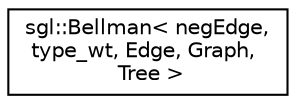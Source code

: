 digraph "Graphical Class Hierarchy"
{
  edge [fontname="Helvetica",fontsize="10",labelfontname="Helvetica",labelfontsize="10"];
  node [fontname="Helvetica",fontsize="10",shape=record];
  rankdir="LR";
  Node1 [label="sgl::Bellman\< negEdge,\l type_wt, Edge, Graph,\l Tree \>",height=0.2,width=0.4,color="black", fillcolor="white", style="filled",URL="$classsgl_1_1_bellman.html"];
}
